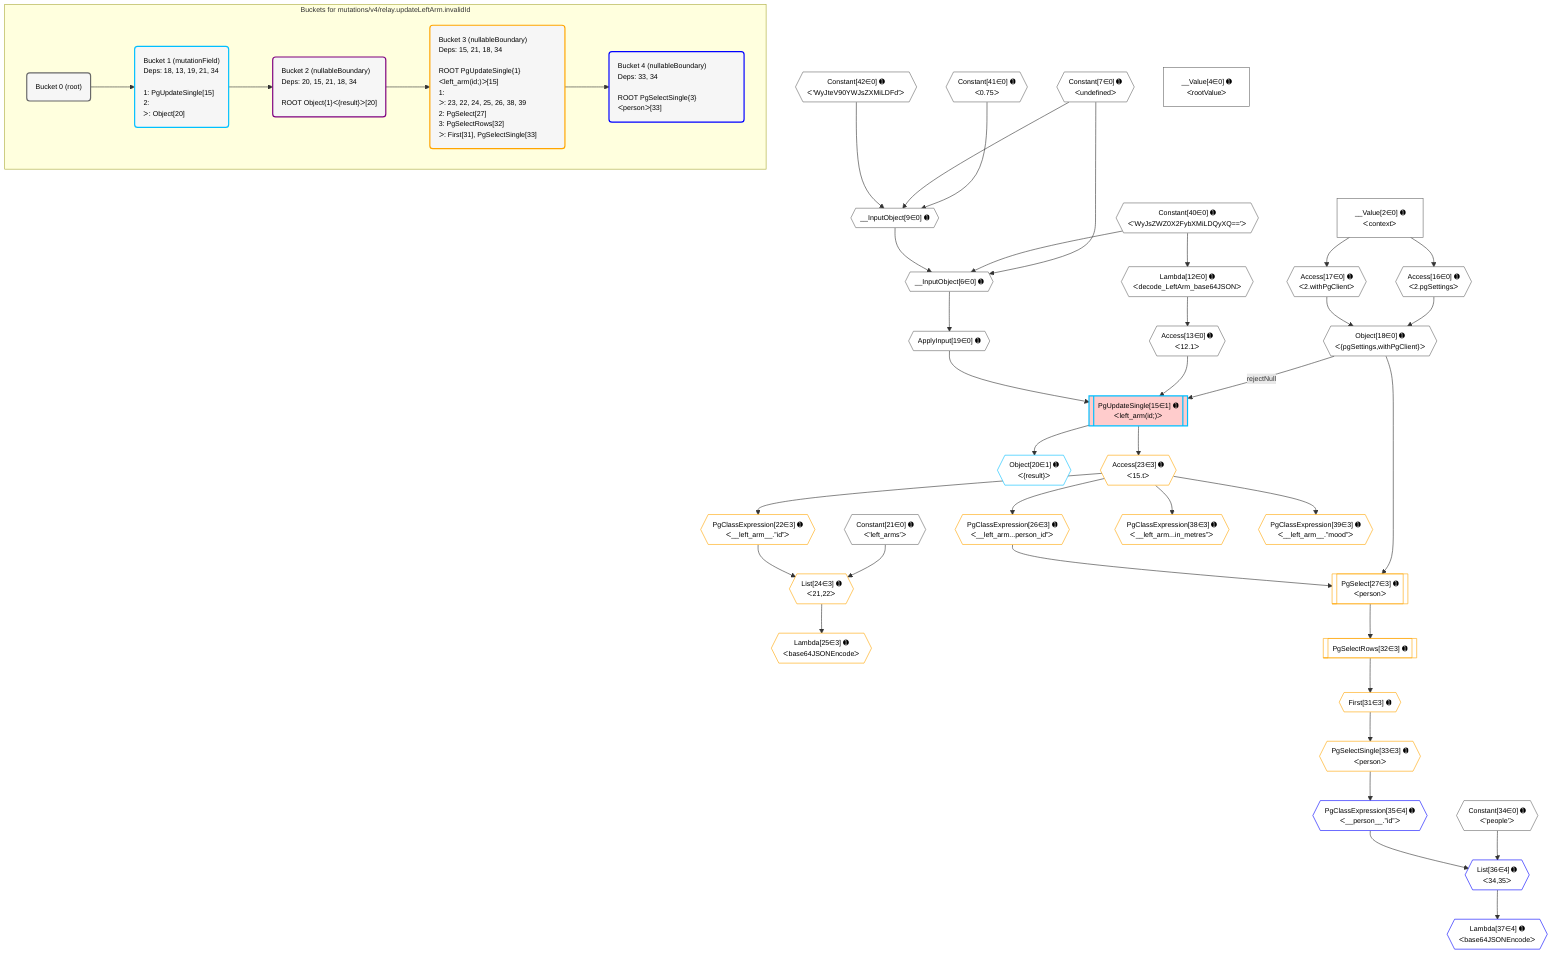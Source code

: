 %%{init: {'themeVariables': { 'fontSize': '12px'}}}%%
graph TD
    classDef path fill:#eee,stroke:#000,color:#000
    classDef plan fill:#fff,stroke-width:1px,color:#000
    classDef itemplan fill:#fff,stroke-width:2px,color:#000
    classDef unbatchedplan fill:#dff,stroke-width:1px,color:#000
    classDef sideeffectplan fill:#fcc,stroke-width:2px,color:#000
    classDef bucket fill:#f6f6f6,color:#000,stroke-width:2px,text-align:left


    %% plan dependencies
    __InputObject6{{"__InputObject[6∈0] ➊"}}:::plan
    Constant7{{"Constant[7∈0] ➊<br />ᐸundefinedᐳ"}}:::plan
    Constant40{{"Constant[40∈0] ➊<br />ᐸ'WyJsZWZ0X2FybXMiLDQyXQ=='ᐳ"}}:::plan
    __InputObject9{{"__InputObject[9∈0] ➊"}}:::plan
    Constant7 & Constant40 & __InputObject9 --> __InputObject6
    Constant41{{"Constant[41∈0] ➊<br />ᐸ0.75ᐳ"}}:::plan
    Constant42{{"Constant[42∈0] ➊<br />ᐸ'WyJteV90YWJsZXMiLDFd'ᐳ"}}:::plan
    Constant41 & Constant7 & Constant42 --> __InputObject9
    Object18{{"Object[18∈0] ➊<br />ᐸ{pgSettings,withPgClient}ᐳ"}}:::plan
    Access16{{"Access[16∈0] ➊<br />ᐸ2.pgSettingsᐳ"}}:::plan
    Access17{{"Access[17∈0] ➊<br />ᐸ2.withPgClientᐳ"}}:::plan
    Access16 & Access17 --> Object18
    Lambda12{{"Lambda[12∈0] ➊<br />ᐸdecode_LeftArm_base64JSONᐳ"}}:::plan
    Constant40 --> Lambda12
    Access13{{"Access[13∈0] ➊<br />ᐸ12.1ᐳ"}}:::plan
    Lambda12 --> Access13
    __Value2["__Value[2∈0] ➊<br />ᐸcontextᐳ"]:::plan
    __Value2 --> Access16
    __Value2 --> Access17
    ApplyInput19{{"ApplyInput[19∈0] ➊"}}:::plan
    __InputObject6 --> ApplyInput19
    __Value4["__Value[4∈0] ➊<br />ᐸrootValueᐳ"]:::plan
    Constant21{{"Constant[21∈0] ➊<br />ᐸ'left_arms'ᐳ"}}:::plan
    Constant34{{"Constant[34∈0] ➊<br />ᐸ'people'ᐳ"}}:::plan
    PgUpdateSingle15[["PgUpdateSingle[15∈1] ➊<br />ᐸleft_arm(id;)ᐳ"]]:::sideeffectplan
    Object18 -->|rejectNull| PgUpdateSingle15
    Access13 & ApplyInput19 --> PgUpdateSingle15
    Object20{{"Object[20∈1] ➊<br />ᐸ{result}ᐳ"}}:::plan
    PgUpdateSingle15 --> Object20
    List24{{"List[24∈3] ➊<br />ᐸ21,22ᐳ"}}:::plan
    PgClassExpression22{{"PgClassExpression[22∈3] ➊<br />ᐸ__left_arm__.”id”ᐳ"}}:::plan
    Constant21 & PgClassExpression22 --> List24
    PgSelect27[["PgSelect[27∈3] ➊<br />ᐸpersonᐳ"]]:::plan
    PgClassExpression26{{"PgClassExpression[26∈3] ➊<br />ᐸ__left_arm...person_id”ᐳ"}}:::plan
    Object18 & PgClassExpression26 --> PgSelect27
    Access23{{"Access[23∈3] ➊<br />ᐸ15.tᐳ"}}:::plan
    Access23 --> PgClassExpression22
    PgUpdateSingle15 --> Access23
    Lambda25{{"Lambda[25∈3] ➊<br />ᐸbase64JSONEncodeᐳ"}}:::plan
    List24 --> Lambda25
    Access23 --> PgClassExpression26
    First31{{"First[31∈3] ➊"}}:::plan
    PgSelectRows32[["PgSelectRows[32∈3] ➊"]]:::plan
    PgSelectRows32 --> First31
    PgSelect27 --> PgSelectRows32
    PgSelectSingle33{{"PgSelectSingle[33∈3] ➊<br />ᐸpersonᐳ"}}:::plan
    First31 --> PgSelectSingle33
    PgClassExpression38{{"PgClassExpression[38∈3] ➊<br />ᐸ__left_arm...in_metres”ᐳ"}}:::plan
    Access23 --> PgClassExpression38
    PgClassExpression39{{"PgClassExpression[39∈3] ➊<br />ᐸ__left_arm__.”mood”ᐳ"}}:::plan
    Access23 --> PgClassExpression39
    List36{{"List[36∈4] ➊<br />ᐸ34,35ᐳ"}}:::plan
    PgClassExpression35{{"PgClassExpression[35∈4] ➊<br />ᐸ__person__.”id”ᐳ"}}:::plan
    Constant34 & PgClassExpression35 --> List36
    PgSelectSingle33 --> PgClassExpression35
    Lambda37{{"Lambda[37∈4] ➊<br />ᐸbase64JSONEncodeᐳ"}}:::plan
    List36 --> Lambda37

    %% define steps

    subgraph "Buckets for mutations/v4/relay.updateLeftArm.invalidId"
    Bucket0("Bucket 0 (root)"):::bucket
    classDef bucket0 stroke:#696969
    class Bucket0,__Value2,__Value4,__InputObject6,Constant7,__InputObject9,Lambda12,Access13,Access16,Access17,Object18,ApplyInput19,Constant21,Constant34,Constant40,Constant41,Constant42 bucket0
    Bucket1("Bucket 1 (mutationField)<br />Deps: 18, 13, 19, 21, 34<br /><br />1: PgUpdateSingle[15]<br />2: <br />ᐳ: Object[20]"):::bucket
    classDef bucket1 stroke:#00bfff
    class Bucket1,PgUpdateSingle15,Object20 bucket1
    Bucket2("Bucket 2 (nullableBoundary)<br />Deps: 20, 15, 21, 18, 34<br /><br />ROOT Object{1}ᐸ{result}ᐳ[20]"):::bucket
    classDef bucket2 stroke:#7f007f
    class Bucket2 bucket2
    Bucket3("Bucket 3 (nullableBoundary)<br />Deps: 15, 21, 18, 34<br /><br />ROOT PgUpdateSingle{1}ᐸleft_arm(id;)ᐳ[15]<br />1: <br />ᐳ: 23, 22, 24, 25, 26, 38, 39<br />2: PgSelect[27]<br />3: PgSelectRows[32]<br />ᐳ: First[31], PgSelectSingle[33]"):::bucket
    classDef bucket3 stroke:#ffa500
    class Bucket3,PgClassExpression22,Access23,List24,Lambda25,PgClassExpression26,PgSelect27,First31,PgSelectRows32,PgSelectSingle33,PgClassExpression38,PgClassExpression39 bucket3
    Bucket4("Bucket 4 (nullableBoundary)<br />Deps: 33, 34<br /><br />ROOT PgSelectSingle{3}ᐸpersonᐳ[33]"):::bucket
    classDef bucket4 stroke:#0000ff
    class Bucket4,PgClassExpression35,List36,Lambda37 bucket4
    Bucket0 --> Bucket1
    Bucket1 --> Bucket2
    Bucket2 --> Bucket3
    Bucket3 --> Bucket4
    end